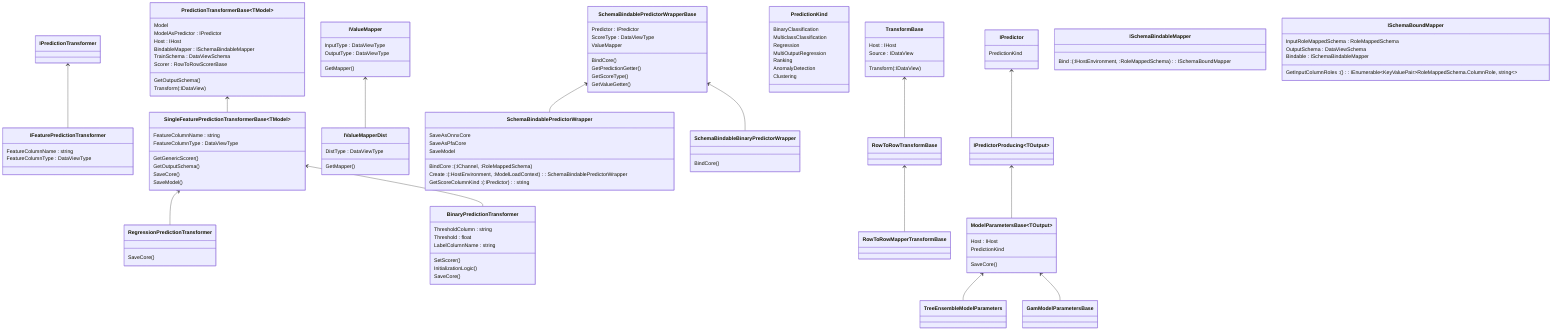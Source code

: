 classDiagram 
    class IPredictionTransformer 
    
    class IFeaturePredictionTransformer {
        FeatureColumnName : string
        FeatureColumnType : DataViewType
    }

    IPredictionTransformer <-- IFeaturePredictionTransformer  

    class PredictionTransformerBase~TModel~ {
        Model 
        ModelAsPredictor : IPredictor
        Host : IHost
        BindableMapper : ISchemaBindableMapper
        TrainSchema : DataViewSchema
        Scorer : RowToRowScorerBase
        GetOutputSchema()
        Transform( :IDataView )
    }
    class SingleFeaturePredictionTransformerBase~TModel~ {
        FeatureColumnName : string
        FeatureColumnType : DataViewType
        GetGenericScorer()
        GetOutputSchema()
        SaveCore()
        SaveModel()
    }
    class RegressionPredictionTransformer {
        SaveCore()
    }
    class BinaryPredictionTransformer {
        ThresholdColumn : string
        Threshold : float
        LabelColumnName : string
        SetScorer() 
        InitializationLogic()
        SaveCore()
    }

    PredictionTransformerBase <-- SingleFeaturePredictionTransformerBase
    SingleFeaturePredictionTransformerBase <-- RegressionPredictionTransformer
    SingleFeaturePredictionTransformerBase <-- BinaryPredictionTransformer

    class IValueMapper {
        InputType : DataViewType
        OutputType : DataViewType
        GetMapper()
    }
    class IValueMapperDist {
        DistType : DataViewType
        GetMapper()
    }
    IValueMapper <-- IValueMapperDist

    class SchemaBindablePredictorWrapperBase {
    Predictor : IPredictor
    ScoreType : DataViewType
    ValueMapper
    BindCore()
    GetPredictionGetter()
    GetScoreType()
    GetValueGetter()
    }
    class SchemaBindablePredictorWrapper {
    BindCore : (:IChannel, :RoleMappedSchema)
    Create : (:HostEnvironment, :ModelLoadContext) : SchemaBindablePredictorWrapper
    GetScoreColumnKind : (:IPredictor) : string
    SaveAsOnnxCore
    SaveAsPfaCore
    SaveModel    
    }
    class SchemaBindableBinaryPredictorWrapper {
        BindCore()
    }
    SchemaBindablePredictorWrapperBase <-- SchemaBindableBinaryPredictorWrapper 
    SchemaBindablePredictorWrapperBase <-- SchemaBindablePredictorWrapper 

    class PredictionKind {
    BinaryClassification
    MulticlassClassification
    Regression
    MultiOutputRegression
    Ranking
    AnomalyDetection
    Clustering
    }

    class TransformBase {
        Host : IHost 
        Source : IDataView
        Transform( :IDataView )
    }
    class RowToRowTransformBase 
    class RowToRowMapperTransformBase 
    TransformBase <-- RowToRowTransformBase
    RowToRowTransformBase <-- RowToRowMapperTransformBase 

    class IPredictor {
        PredictionKind
    }
    class IPredictorProducing~TOutput~
    class ModelParametersBase~TOutput~ {
        Host : IHost 
        PredictionKind
        SaveCore()
    }
    class TreeEnsembleModelParameters
    class GamModelParametersBase
    IPredictor <-- IPredictorProducing
    IPredictorProducing <-- ModelParametersBase 
    ModelParametersBase <-- TreeEnsembleModelParameters
    ModelParametersBase <-- GamModelParametersBase

    class ISchemaBindableMapper {
      Bind : (:IHostEnvironment, :RoleMappedSchema) : ISchemaBoundMapper
    }

    class ISchemaBoundMapper {
      InputRoleMappedSchema : RoleMappedSchema
      OutputSchema : DataViewSchema
      Bindable : ISchemaBindableMapper
      GetInputColumnRoles : () : IEnumerable~KeyValuePair~RoleMappedSchema.ColumnRole, string~~
    }